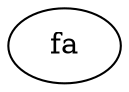 # Executado assim: ./output2dot.sh 
# https://graphviz.org/doc/info/lang.html
digraph {
  x557913019430 [label="fa"]
}
